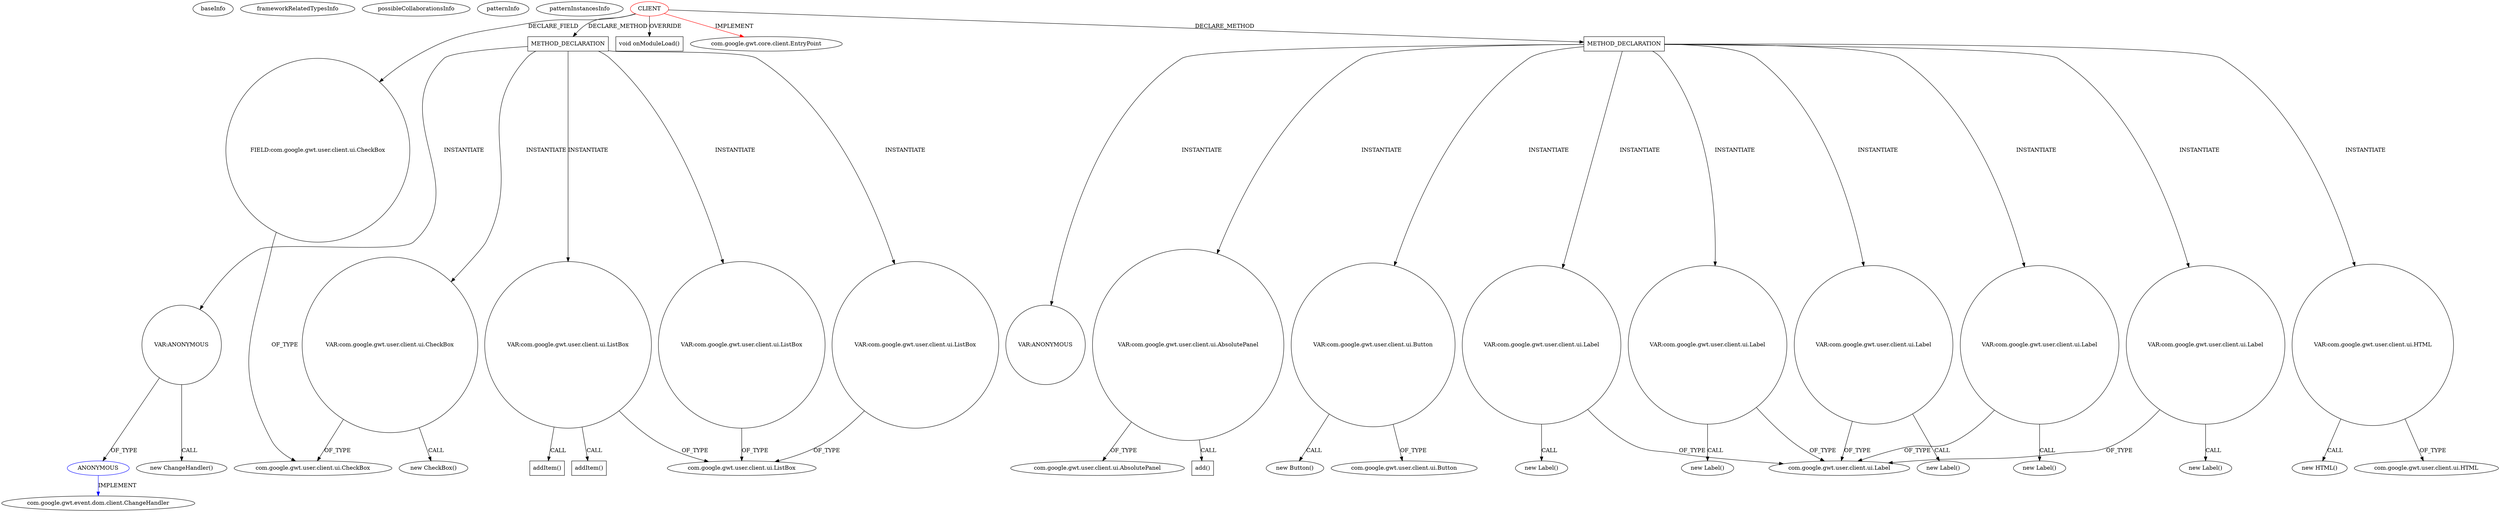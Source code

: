 digraph {
baseInfo[graphId=478,category="pattern",isAnonymous=false,possibleRelation=true]
frameworkRelatedTypesInfo[0="com.google.gwt.core.client.EntryPoint"]
possibleCollaborationsInfo[0="478~INSTANTIATION-CLIENT_METHOD_DECLARATION-~com.google.gwt.core.client.EntryPoint ~com.google.gwt.event.dom.client.ChangeHandler ~false~true"]
patternInfo[frequency=2.0,patternRootClient=0]
patternInstancesInfo[0="spydon-esiade~/spydon-esiade/esiade-master/src/net/esiade/client/Esiade.java~Esiade~4504",1="DeannaSurma-Census~/DeannaSurma-Census/Census-master/src/com/cs4302/census/client/Census.java~Census~109"]
356[label="com.google.gwt.event.dom.client.ChangeHandler",vertexType="FRAMEWORK_INTERFACE_TYPE",isFrameworkType=false]
355[label="ANONYMOUS",vertexType="REFERENCE_ANONYMOUS_DECLARATION",isFrameworkType=false,color=blue]
354[label="VAR:ANONYMOUS",vertexType="VARIABLE_EXPRESION",isFrameworkType=false,shape=circle]
178[label="METHOD_DECLARATION",vertexType="CLIENT_METHOD_DECLARATION",isFrameworkType=false,shape=box]
0[label="CLIENT",vertexType="ROOT_CLIENT_CLASS_DECLARATION",isFrameworkType=false,color=red]
4[label="FIELD:com.google.gwt.user.client.ui.CheckBox",vertexType="FIELD_DECLARATION",isFrameworkType=false,shape=circle]
64[label="void onModuleLoad()",vertexType="OVERRIDING_METHOD_DECLARATION",isFrameworkType=false,shape=box]
3[label="com.google.gwt.user.client.ui.CheckBox",vertexType="FRAMEWORK_CLASS_TYPE",isFrameworkType=false]
353[label="new ChangeHandler()",vertexType="CONSTRUCTOR_CALL",isFrameworkType=false]
1[label="com.google.gwt.core.client.EntryPoint",vertexType="FRAMEWORK_INTERFACE_TYPE",isFrameworkType=false]
439[label="VAR:com.google.gwt.user.client.ui.CheckBox",vertexType="VARIABLE_EXPRESION",isFrameworkType=false,shape=circle]
438[label="new CheckBox()",vertexType="CONSTRUCTOR_CALL",isFrameworkType=false]
444[label="METHOD_DECLARATION",vertexType="CLIENT_METHOD_DECLARATION",isFrameworkType=false,shape=box]
491[label="VAR:com.google.gwt.user.client.ui.Label",vertexType="VARIABLE_EXPRESION",isFrameworkType=false,shape=circle]
453[label="com.google.gwt.user.client.ui.Label",vertexType="FRAMEWORK_CLASS_TYPE",isFrameworkType=false]
504[label="VAR:com.google.gwt.user.client.ui.Label",vertexType="VARIABLE_EXPRESION",isFrameworkType=false,shape=circle]
595[label="VAR:com.google.gwt.user.client.ui.Label",vertexType="VARIABLE_EXPRESION",isFrameworkType=false,shape=circle]
634[label="VAR:com.google.gwt.user.client.ui.Label",vertexType="VARIABLE_EXPRESION",isFrameworkType=false,shape=circle]
582[label="VAR:com.google.gwt.user.client.ui.Label",vertexType="VARIABLE_EXPRESION",isFrameworkType=false,shape=circle]
836[label="VAR:com.google.gwt.user.client.ui.HTML",vertexType="VARIABLE_EXPRESION",isFrameworkType=false,shape=circle]
835[label="new HTML()",vertexType="CONSTRUCTOR_CALL",isFrameworkType=false]
503[label="new Label()",vertexType="CONSTRUCTOR_CALL",isFrameworkType=false]
594[label="new Label()",vertexType="CONSTRUCTOR_CALL",isFrameworkType=false]
490[label="new Label()",vertexType="CONSTRUCTOR_CALL",isFrameworkType=false]
827[label="VAR:ANONYMOUS",vertexType="VARIABLE_EXPRESION",isFrameworkType=false,shape=circle]
581[label="new Label()",vertexType="CONSTRUCTOR_CALL",isFrameworkType=false]
633[label="new Label()",vertexType="CONSTRUCTOR_CALL",isFrameworkType=false]
838[label="VAR:com.google.gwt.user.client.ui.AbsolutePanel",vertexType="VARIABLE_EXPRESION",isFrameworkType=false,shape=circle]
447[label="com.google.gwt.user.client.ui.AbsolutePanel",vertexType="FRAMEWORK_CLASS_TYPE",isFrameworkType=false]
839[label="add()",vertexType="INSIDE_CALL",isFrameworkType=false,shape=box]
821[label="VAR:com.google.gwt.user.client.ui.Button",vertexType="VARIABLE_EXPRESION",isFrameworkType=false,shape=circle]
820[label="new Button()",vertexType="CONSTRUCTOR_CALL",isFrameworkType=false]
837[label="com.google.gwt.user.client.ui.HTML",vertexType="FRAMEWORK_CLASS_TYPE",isFrameworkType=false]
15[label="com.google.gwt.user.client.ui.Button",vertexType="FRAMEWORK_CLASS_TYPE",isFrameworkType=false]
346[label="VAR:com.google.gwt.user.client.ui.ListBox",vertexType="VARIABLE_EXPRESION",isFrameworkType=false,shape=circle]
350[label="addItem()",vertexType="INSIDE_CALL",isFrameworkType=false,shape=box]
7[label="com.google.gwt.user.client.ui.ListBox",vertexType="FRAMEWORK_CLASS_TYPE",isFrameworkType=false]
407[label="VAR:com.google.gwt.user.client.ui.ListBox",vertexType="VARIABLE_EXPRESION",isFrameworkType=false,shape=circle]
347[label="addItem()",vertexType="INSIDE_CALL",isFrameworkType=false,shape=box]
429[label="VAR:com.google.gwt.user.client.ui.ListBox",vertexType="VARIABLE_EXPRESION",isFrameworkType=false,shape=circle]
595->594[label="CALL"]
838->447[label="OF_TYPE"]
444->491[label="INSTANTIATE"]
444->836[label="INSTANTIATE"]
346->347[label="CALL"]
444->504[label="INSTANTIATE"]
0->1[label="IMPLEMENT",color=red]
354->355[label="OF_TYPE"]
439->3[label="OF_TYPE"]
346->7[label="OF_TYPE"]
355->356[label="IMPLEMENT",color=blue]
178->429[label="INSTANTIATE"]
0->178[label="DECLARE_METHOD"]
178->346[label="INSTANTIATE"]
0->64[label="OVERRIDE"]
444->827[label="INSTANTIATE"]
429->7[label="OF_TYPE"]
0->444[label="DECLARE_METHOD"]
444->595[label="INSTANTIATE"]
821->15[label="OF_TYPE"]
178->354[label="INSTANTIATE"]
836->837[label="OF_TYPE"]
407->7[label="OF_TYPE"]
582->581[label="CALL"]
838->839[label="CALL"]
582->453[label="OF_TYPE"]
439->438[label="CALL"]
504->503[label="CALL"]
634->453[label="OF_TYPE"]
178->407[label="INSTANTIATE"]
444->821[label="INSTANTIATE"]
491->453[label="OF_TYPE"]
178->439[label="INSTANTIATE"]
346->350[label="CALL"]
4->3[label="OF_TYPE"]
821->820[label="CALL"]
0->4[label="DECLARE_FIELD"]
444->582[label="INSTANTIATE"]
634->633[label="CALL"]
836->835[label="CALL"]
504->453[label="OF_TYPE"]
491->490[label="CALL"]
444->838[label="INSTANTIATE"]
444->634[label="INSTANTIATE"]
595->453[label="OF_TYPE"]
354->353[label="CALL"]
}
